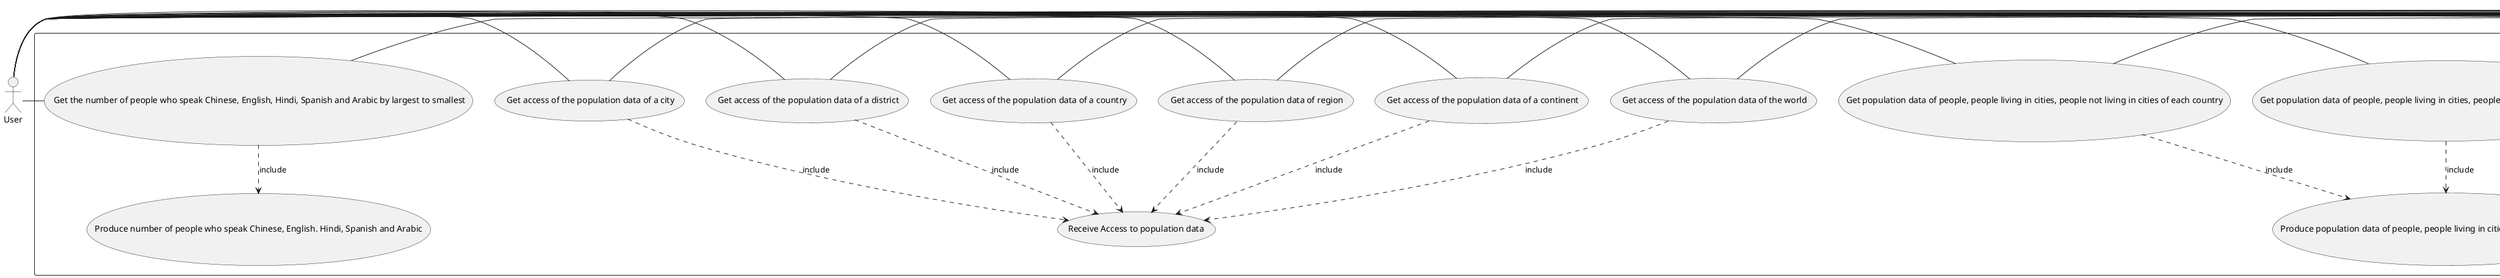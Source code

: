 @startuml

actor User as "User"

rectangle Database

rectangle "Global Population System" {
    usecase UC1 as "Get Population data of all countries in the world by largest to smallest"
    usecase UC2 as "Get Population data of all countries in a continent by largest to smallest"
    usecase UC3 as "Get Population data of all countries in a region by largest to smallest"
    usecase UC4 as "Get population data of top N populated countries in the world"
    usecase UC5 as "Get population data of top N populated countries in a continent"
    usecase UC6 as "Get population data of top N populated countries in a region "
    usecase UC7 as "Get population data of all cities in the world by largest to smallest"
    usecase UC8 as "Get population data of all cities in a continent by largest to smallest"
    usecase UC9 as "Get population data of all cities in a region by largest to smallest"
    usecase UC10 as "Get population data of all cities in a country by largest to smallest"
    usecase UC11 as "Get population data of all cities in a district by largest to smallest"
    usecase UC12 as "Get population data of topN populated cities in the world"
    usecase UC13 as "Get population data of topN populated cities in a continent"
    usecase UC14 as "Get population data of topN populated cities in a region"
    usecase UC15 as "Get population data of topN populated cities in a country"
    usecase UC16 as "Get population data of topN populated cities in a district"
    usecase UC17 as "Get population data of all capital cities in the world by largest to smallest"
    usecase UC18 as "Get population data of all capital cities in a continent by largest to smallest"
    usecase UC19 as "Get population data of all capital cities in a region by largest to smallest"
    usecase UC20 as "Get population data of Top N populated capital cities in the world"
    usecase UC21 as "Get population data of Top N populated capital cities in a continent"
    usecase UC22 as "Get population data of Top N populated capital cities in a region"
    usecase UC23 as "Get population data of people, people living in cities, people not living in cities of each continent"
    usecase UC24 as "Get population data of people, people living in cities, people not living in cities of each region"
    usecase UC25 as "Get population data of people, people living in cities, people not living in cities of each country"
    usecase UC26 as " Get access of the population data of the world"
    usecase UC27 as " Get access of the population data of a continent"
    usecase UC28 as " Get access of the population data of region"
    usecase UC29 as " Get access of the population data of a country"
    usecase UC30 as " Get access of the population data of a district"
    usecase UC31 as " Get access of the population data of a city"
    usecase UC32 as " Get the number of people who speak Chinese, English, Hindi, Spanish and Arabic by largest to smallest"


    usecase UCa as "Produce Population Data of all countries"
    usecase UCb as "Produce Population Data of Top N populated countries"
    usecase UCc as "Produce Population Data of all cities"
    usecase UCd as "Produce Population Data of topN populated cities"
    usecase UCe as "Produce population Data of capital cities"
    usecase UCf as "Produce Population Data of Top N populated cities"
    usecase UCg as "Produce population data of people, people living in cities, people not living in cities"
    usecase UCh as "Receive Access to population data"
    usecase UCi as "Produce number of people who speak Chinese, English. Hindi, Spanish and Arabic"

        User - UC1
        User - UC2
        User - UC3
        User - UC4
        User - UC5

        User - UC6
        User - UC7
        User - UC8
        User - UC9
        User - UC10

        User - UC11
        User - UC12
        User - UC13
        User - UC14
        User - UC15

        User - UC16
        User - UC17
        User - UC18
        User - UC19
        User - UC20

        User - UC21
        User - UC22
        User - UC23
        User - UC24
        User - UC25
        User - UC26
        User - UC27
        User - UC28
        User - UC29
        User - UC30
        User - UC31
        User - UC32


    UC1 ..> UCa :include
    UC2 ..> UCa :include
    UC3 ..> UCa :include

    UC4 ..> UCb :include
    UC5 ..> UCb :include
    UC6 ..> UCb :include

    UC7 ..> UCc :include
    UC8 ..> UCc :include
    UC9 ..> UCc :include
    UC10 ..> UCc :include
    UC11 ..> UCc :include

    UC12 ..> UCd :include
    UC13 ..> UCd :include
    UC14 ..> UCd :include
    UC15 ..> UCd :include
    UC16 ..> UCd :include

    UC17 ..> UCe :include
    UC18 ..> UCe :include
    UC19 ..> UCe :include

    UC20 ..> UCf :include
    UC21 ..> UCf :include
    UC22 ..> UCf :include

    UC23 ..> UCg :include
    UC24 ..> UCg :include
    UC25 ..> UCg :include

    UC26 ..> UCh :include
    UC27 ..> UCh :include
    UC28 ..> UCh :include
    UC29 ..> UCh :include
    UC30 ..> UCh :include
    UC31 ..> UCh :include


    UC32 ..> UCi :include


    UC1 - Database
    UC2 - Database
    UC3 - Database
    UC4 - Database
    UC5 - Database
    UC6 - Database
    UC7 - Database
    UC8 - Database
    UC9 - Database
    UC10 - Database
    UC11 - Database
    UC12 - Database
    UC13 - Database
    UC14 - Database
    UC15 - Database
    UC16 - Database
    UC17 - Database
    UC18 - Database
    UC19 - Database
    UC20 - Database
    UC21 - Database
    UC22 - Database
    UC23 - Database
    UC24 - Database
    UC25 - Database
    UC26 - Database
    UC27 - Database
    UC28 - Database
    UC29 - Database
    UC30 - Database
    UC31 - Database
    UC32 - Database




}
@enduml
